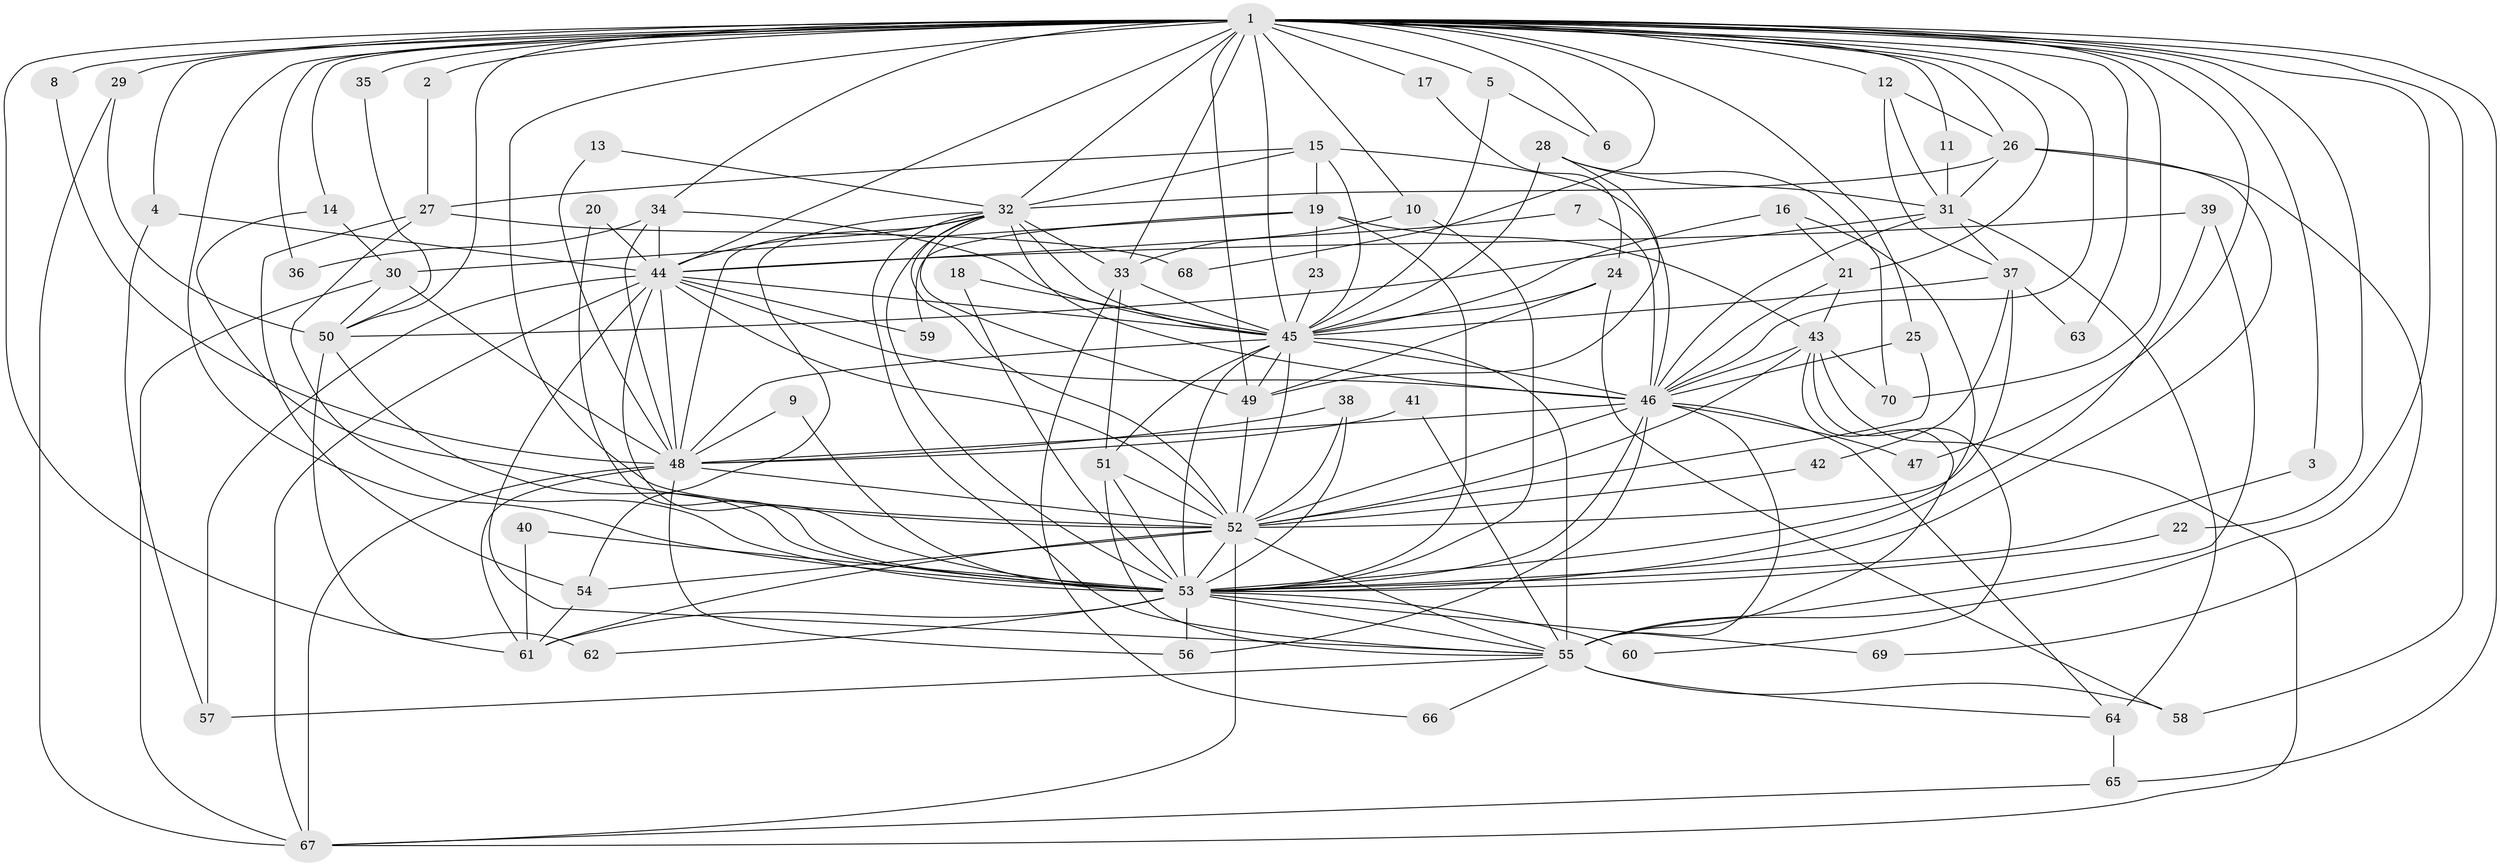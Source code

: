 // original degree distribution, {12: 0.014285714285714285, 22: 0.02142857142857143, 20: 0.014285714285714285, 25: 0.007142857142857143, 36: 0.007142857142857143, 17: 0.007142857142857143, 24: 0.007142857142857143, 3: 0.21428571428571427, 6: 0.03571428571428571, 7: 0.007142857142857143, 8: 0.014285714285714285, 2: 0.5071428571428571, 4: 0.07857142857142857, 5: 0.05714285714285714, 9: 0.007142857142857143}
// Generated by graph-tools (version 1.1) at 2025/25/03/09/25 03:25:47]
// undirected, 70 vertices, 194 edges
graph export_dot {
graph [start="1"]
  node [color=gray90,style=filled];
  1;
  2;
  3;
  4;
  5;
  6;
  7;
  8;
  9;
  10;
  11;
  12;
  13;
  14;
  15;
  16;
  17;
  18;
  19;
  20;
  21;
  22;
  23;
  24;
  25;
  26;
  27;
  28;
  29;
  30;
  31;
  32;
  33;
  34;
  35;
  36;
  37;
  38;
  39;
  40;
  41;
  42;
  43;
  44;
  45;
  46;
  47;
  48;
  49;
  50;
  51;
  52;
  53;
  54;
  55;
  56;
  57;
  58;
  59;
  60;
  61;
  62;
  63;
  64;
  65;
  66;
  67;
  68;
  69;
  70;
  1 -- 2 [weight=1.0];
  1 -- 3 [weight=1.0];
  1 -- 4 [weight=1.0];
  1 -- 5 [weight=2.0];
  1 -- 6 [weight=1.0];
  1 -- 8 [weight=1.0];
  1 -- 10 [weight=1.0];
  1 -- 11 [weight=1.0];
  1 -- 12 [weight=1.0];
  1 -- 14 [weight=1.0];
  1 -- 17 [weight=1.0];
  1 -- 21 [weight=1.0];
  1 -- 22 [weight=1.0];
  1 -- 25 [weight=1.0];
  1 -- 26 [weight=1.0];
  1 -- 29 [weight=2.0];
  1 -- 32 [weight=5.0];
  1 -- 33 [weight=1.0];
  1 -- 34 [weight=1.0];
  1 -- 35 [weight=1.0];
  1 -- 36 [weight=1.0];
  1 -- 44 [weight=3.0];
  1 -- 45 [weight=3.0];
  1 -- 46 [weight=3.0];
  1 -- 47 [weight=1.0];
  1 -- 49 [weight=1.0];
  1 -- 50 [weight=1.0];
  1 -- 52 [weight=3.0];
  1 -- 53 [weight=4.0];
  1 -- 55 [weight=4.0];
  1 -- 58 [weight=1.0];
  1 -- 61 [weight=1.0];
  1 -- 63 [weight=1.0];
  1 -- 65 [weight=1.0];
  1 -- 68 [weight=1.0];
  1 -- 70 [weight=1.0];
  2 -- 27 [weight=1.0];
  3 -- 53 [weight=1.0];
  4 -- 44 [weight=1.0];
  4 -- 57 [weight=1.0];
  5 -- 6 [weight=1.0];
  5 -- 45 [weight=1.0];
  7 -- 44 [weight=1.0];
  7 -- 46 [weight=1.0];
  8 -- 48 [weight=1.0];
  9 -- 48 [weight=1.0];
  9 -- 53 [weight=1.0];
  10 -- 33 [weight=1.0];
  10 -- 53 [weight=1.0];
  11 -- 31 [weight=2.0];
  12 -- 26 [weight=1.0];
  12 -- 31 [weight=1.0];
  12 -- 37 [weight=1.0];
  13 -- 32 [weight=1.0];
  13 -- 48 [weight=1.0];
  14 -- 30 [weight=1.0];
  14 -- 52 [weight=1.0];
  15 -- 19 [weight=1.0];
  15 -- 27 [weight=1.0];
  15 -- 32 [weight=1.0];
  15 -- 45 [weight=1.0];
  15 -- 46 [weight=1.0];
  16 -- 21 [weight=1.0];
  16 -- 45 [weight=1.0];
  16 -- 53 [weight=1.0];
  17 -- 24 [weight=1.0];
  18 -- 45 [weight=1.0];
  18 -- 53 [weight=1.0];
  19 -- 23 [weight=1.0];
  19 -- 30 [weight=1.0];
  19 -- 43 [weight=1.0];
  19 -- 53 [weight=1.0];
  19 -- 59 [weight=1.0];
  20 -- 44 [weight=1.0];
  20 -- 53 [weight=1.0];
  21 -- 43 [weight=1.0];
  21 -- 46 [weight=1.0];
  22 -- 53 [weight=1.0];
  23 -- 45 [weight=1.0];
  24 -- 45 [weight=1.0];
  24 -- 49 [weight=1.0];
  24 -- 58 [weight=1.0];
  25 -- 46 [weight=1.0];
  25 -- 52 [weight=1.0];
  26 -- 31 [weight=1.0];
  26 -- 32 [weight=1.0];
  26 -- 53 [weight=1.0];
  26 -- 69 [weight=1.0];
  27 -- 53 [weight=1.0];
  27 -- 54 [weight=1.0];
  27 -- 68 [weight=1.0];
  28 -- 31 [weight=1.0];
  28 -- 45 [weight=2.0];
  28 -- 49 [weight=1.0];
  28 -- 70 [weight=1.0];
  29 -- 50 [weight=1.0];
  29 -- 67 [weight=1.0];
  30 -- 48 [weight=1.0];
  30 -- 50 [weight=1.0];
  30 -- 67 [weight=1.0];
  31 -- 37 [weight=1.0];
  31 -- 46 [weight=1.0];
  31 -- 50 [weight=1.0];
  31 -- 64 [weight=1.0];
  32 -- 33 [weight=1.0];
  32 -- 44 [weight=1.0];
  32 -- 45 [weight=1.0];
  32 -- 46 [weight=1.0];
  32 -- 48 [weight=1.0];
  32 -- 49 [weight=1.0];
  32 -- 52 [weight=1.0];
  32 -- 53 [weight=1.0];
  32 -- 54 [weight=1.0];
  32 -- 55 [weight=2.0];
  33 -- 45 [weight=1.0];
  33 -- 51 [weight=2.0];
  33 -- 66 [weight=1.0];
  34 -- 36 [weight=1.0];
  34 -- 44 [weight=1.0];
  34 -- 45 [weight=1.0];
  34 -- 48 [weight=1.0];
  35 -- 50 [weight=1.0];
  37 -- 42 [weight=1.0];
  37 -- 45 [weight=1.0];
  37 -- 52 [weight=1.0];
  37 -- 63 [weight=1.0];
  38 -- 48 [weight=1.0];
  38 -- 52 [weight=1.0];
  38 -- 53 [weight=1.0];
  39 -- 44 [weight=1.0];
  39 -- 53 [weight=1.0];
  39 -- 55 [weight=1.0];
  40 -- 53 [weight=1.0];
  40 -- 61 [weight=1.0];
  41 -- 48 [weight=1.0];
  41 -- 55 [weight=1.0];
  42 -- 52 [weight=1.0];
  43 -- 46 [weight=1.0];
  43 -- 52 [weight=2.0];
  43 -- 55 [weight=1.0];
  43 -- 60 [weight=1.0];
  43 -- 67 [weight=1.0];
  43 -- 70 [weight=1.0];
  44 -- 45 [weight=1.0];
  44 -- 46 [weight=1.0];
  44 -- 48 [weight=2.0];
  44 -- 52 [weight=1.0];
  44 -- 53 [weight=2.0];
  44 -- 55 [weight=1.0];
  44 -- 57 [weight=1.0];
  44 -- 59 [weight=1.0];
  44 -- 67 [weight=1.0];
  45 -- 46 [weight=1.0];
  45 -- 48 [weight=1.0];
  45 -- 49 [weight=1.0];
  45 -- 51 [weight=1.0];
  45 -- 52 [weight=2.0];
  45 -- 53 [weight=1.0];
  45 -- 55 [weight=1.0];
  46 -- 47 [weight=1.0];
  46 -- 48 [weight=1.0];
  46 -- 52 [weight=1.0];
  46 -- 53 [weight=3.0];
  46 -- 55 [weight=2.0];
  46 -- 56 [weight=1.0];
  46 -- 64 [weight=1.0];
  48 -- 52 [weight=2.0];
  48 -- 56 [weight=1.0];
  48 -- 61 [weight=1.0];
  48 -- 67 [weight=1.0];
  49 -- 52 [weight=1.0];
  50 -- 53 [weight=1.0];
  50 -- 62 [weight=1.0];
  51 -- 52 [weight=1.0];
  51 -- 53 [weight=1.0];
  51 -- 55 [weight=1.0];
  52 -- 53 [weight=2.0];
  52 -- 54 [weight=1.0];
  52 -- 55 [weight=1.0];
  52 -- 61 [weight=1.0];
  52 -- 67 [weight=1.0];
  53 -- 55 [weight=1.0];
  53 -- 56 [weight=1.0];
  53 -- 60 [weight=2.0];
  53 -- 61 [weight=1.0];
  53 -- 62 [weight=2.0];
  53 -- 69 [weight=1.0];
  54 -- 61 [weight=1.0];
  55 -- 57 [weight=1.0];
  55 -- 58 [weight=1.0];
  55 -- 64 [weight=1.0];
  55 -- 66 [weight=1.0];
  64 -- 65 [weight=1.0];
  65 -- 67 [weight=1.0];
}
